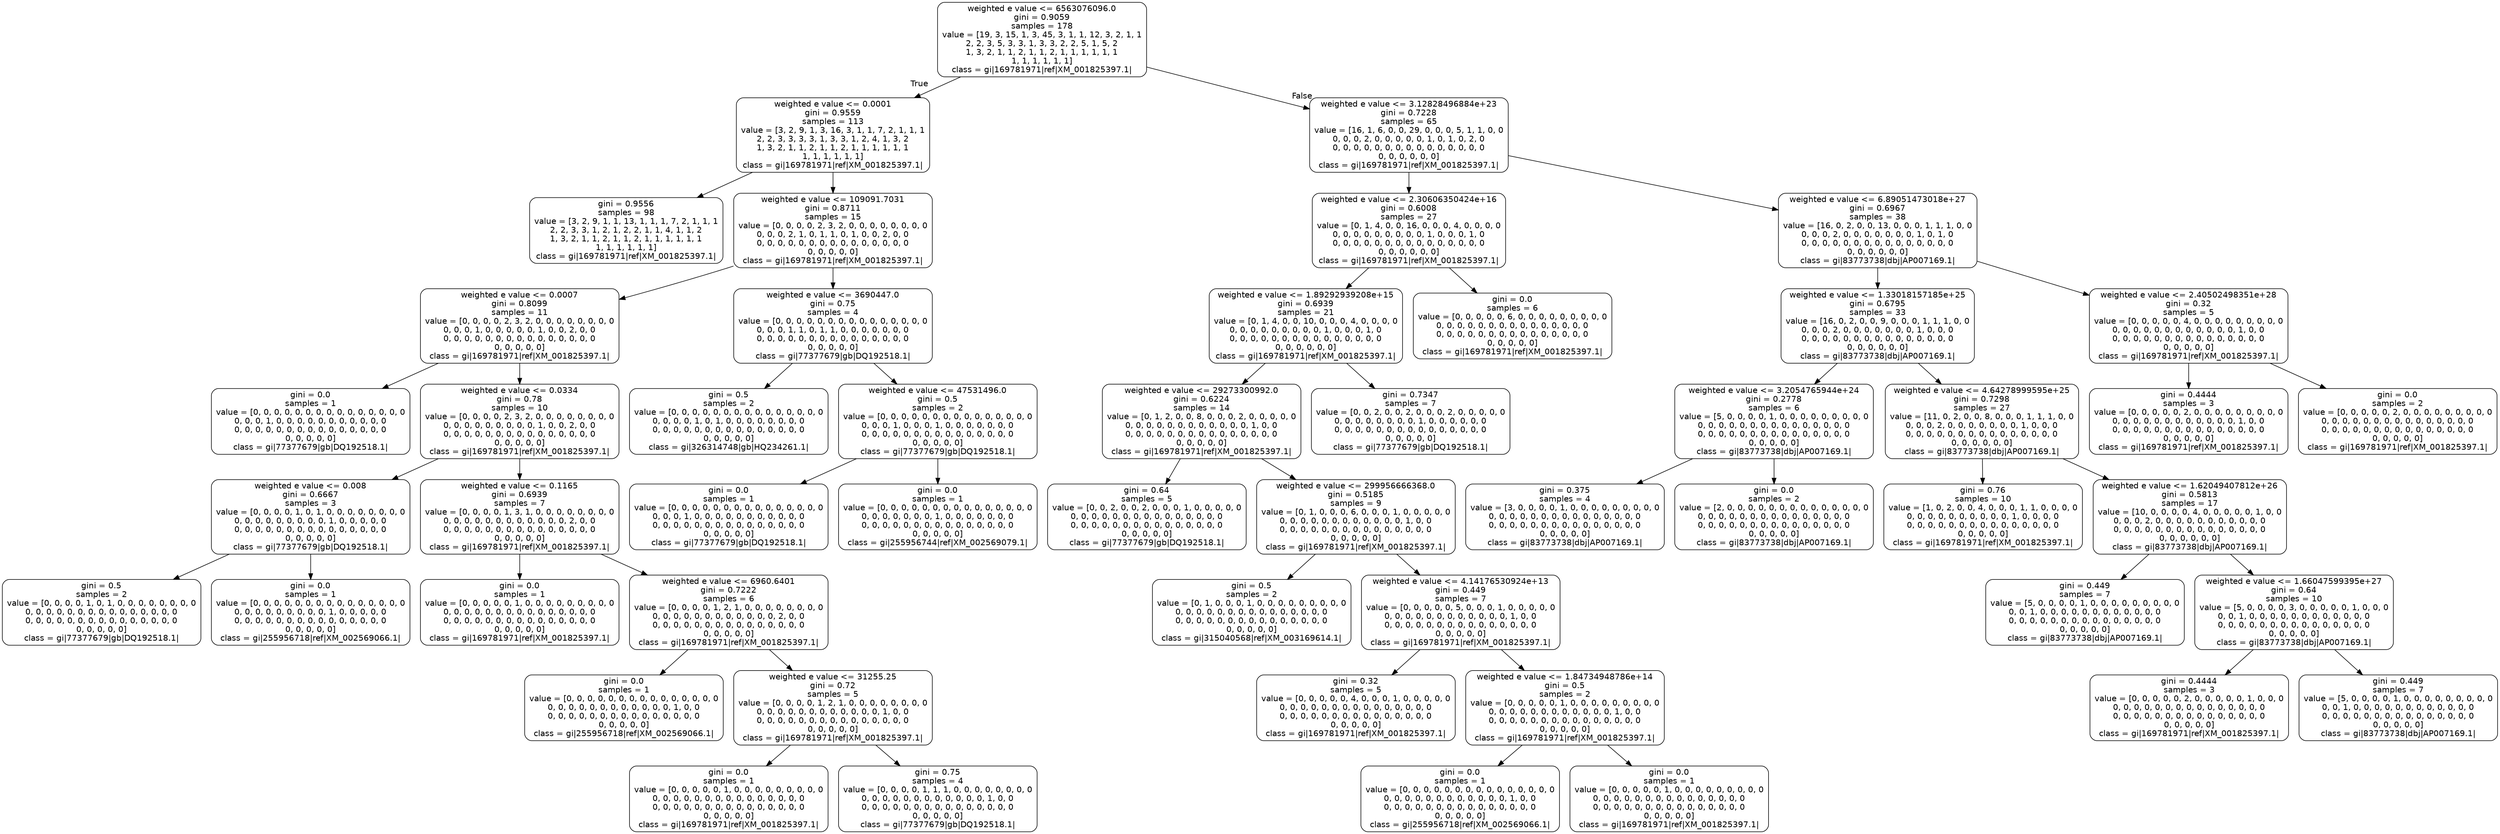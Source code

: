 digraph Tree {
node [shape=box, style="rounded", color="black", fontname=helvetica] ;
edge [fontname=helvetica] ;
0 [label="weighted e value <= 6563076096.0\ngini = 0.9059\nsamples = 178\nvalue = [19, 3, 15, 1, 3, 45, 3, 1, 1, 12, 3, 2, 1, 1\n2, 2, 3, 5, 3, 3, 1, 3, 3, 2, 2, 5, 1, 5, 2\n1, 3, 2, 1, 1, 2, 1, 1, 2, 1, 1, 1, 1, 1, 1\n1, 1, 1, 1, 1, 1]\nclass = gi|169781971|ref|XM_001825397.1|"] ;
1 [label="weighted e value <= 0.0001\ngini = 0.9559\nsamples = 113\nvalue = [3, 2, 9, 1, 3, 16, 3, 1, 1, 7, 2, 1, 1, 1\n2, 2, 3, 3, 3, 3, 1, 3, 3, 1, 2, 4, 1, 3, 2\n1, 3, 2, 1, 1, 2, 1, 1, 2, 1, 1, 1, 1, 1, 1\n1, 1, 1, 1, 1, 1]\nclass = gi|169781971|ref|XM_001825397.1|"] ;
0 -> 1 [labeldistance=2.5, labelangle=45, headlabel="True"] ;
2 [label="gini = 0.9556\nsamples = 98\nvalue = [3, 2, 9, 1, 1, 13, 1, 1, 1, 7, 2, 1, 1, 1\n2, 2, 3, 3, 1, 2, 1, 2, 2, 1, 1, 4, 1, 1, 2\n1, 3, 2, 1, 1, 2, 1, 1, 2, 1, 1, 1, 1, 1, 1\n1, 1, 1, 1, 1, 1]\nclass = gi|169781971|ref|XM_001825397.1|"] ;
1 -> 2 ;
3 [label="weighted e value <= 109091.7031\ngini = 0.8711\nsamples = 15\nvalue = [0, 0, 0, 0, 2, 3, 2, 0, 0, 0, 0, 0, 0, 0, 0\n0, 0, 0, 2, 1, 0, 1, 1, 0, 1, 0, 0, 2, 0, 0\n0, 0, 0, 0, 0, 0, 0, 0, 0, 0, 0, 0, 0, 0, 0\n0, 0, 0, 0, 0]\nclass = gi|169781971|ref|XM_001825397.1|"] ;
1 -> 3 ;
4 [label="weighted e value <= 0.0007\ngini = 0.8099\nsamples = 11\nvalue = [0, 0, 0, 0, 2, 3, 2, 0, 0, 0, 0, 0, 0, 0, 0\n0, 0, 0, 1, 0, 0, 0, 0, 0, 1, 0, 0, 2, 0, 0\n0, 0, 0, 0, 0, 0, 0, 0, 0, 0, 0, 0, 0, 0, 0\n0, 0, 0, 0, 0]\nclass = gi|169781971|ref|XM_001825397.1|"] ;
3 -> 4 ;
5 [label="gini = 0.0\nsamples = 1\nvalue = [0, 0, 0, 0, 0, 0, 0, 0, 0, 0, 0, 0, 0, 0, 0\n0, 0, 0, 1, 0, 0, 0, 0, 0, 0, 0, 0, 0, 0, 0\n0, 0, 0, 0, 0, 0, 0, 0, 0, 0, 0, 0, 0, 0, 0\n0, 0, 0, 0, 0]\nclass = gi|77377679|gb|DQ192518.1|"] ;
4 -> 5 ;
6 [label="weighted e value <= 0.0334\ngini = 0.78\nsamples = 10\nvalue = [0, 0, 0, 0, 2, 3, 2, 0, 0, 0, 0, 0, 0, 0, 0\n0, 0, 0, 0, 0, 0, 0, 0, 0, 1, 0, 0, 2, 0, 0\n0, 0, 0, 0, 0, 0, 0, 0, 0, 0, 0, 0, 0, 0, 0\n0, 0, 0, 0, 0]\nclass = gi|169781971|ref|XM_001825397.1|"] ;
4 -> 6 ;
7 [label="weighted e value <= 0.008\ngini = 0.6667\nsamples = 3\nvalue = [0, 0, 0, 0, 1, 0, 1, 0, 0, 0, 0, 0, 0, 0, 0\n0, 0, 0, 0, 0, 0, 0, 0, 0, 1, 0, 0, 0, 0, 0\n0, 0, 0, 0, 0, 0, 0, 0, 0, 0, 0, 0, 0, 0, 0\n0, 0, 0, 0, 0]\nclass = gi|77377679|gb|DQ192518.1|"] ;
6 -> 7 ;
8 [label="gini = 0.5\nsamples = 2\nvalue = [0, 0, 0, 0, 1, 0, 1, 0, 0, 0, 0, 0, 0, 0, 0\n0, 0, 0, 0, 0, 0, 0, 0, 0, 0, 0, 0, 0, 0, 0\n0, 0, 0, 0, 0, 0, 0, 0, 0, 0, 0, 0, 0, 0, 0\n0, 0, 0, 0, 0]\nclass = gi|77377679|gb|DQ192518.1|"] ;
7 -> 8 ;
9 [label="gini = 0.0\nsamples = 1\nvalue = [0, 0, 0, 0, 0, 0, 0, 0, 0, 0, 0, 0, 0, 0, 0\n0, 0, 0, 0, 0, 0, 0, 0, 0, 1, 0, 0, 0, 0, 0\n0, 0, 0, 0, 0, 0, 0, 0, 0, 0, 0, 0, 0, 0, 0\n0, 0, 0, 0, 0]\nclass = gi|255956718|ref|XM_002569066.1|"] ;
7 -> 9 ;
10 [label="weighted e value <= 0.1165\ngini = 0.6939\nsamples = 7\nvalue = [0, 0, 0, 0, 1, 3, 1, 0, 0, 0, 0, 0, 0, 0, 0\n0, 0, 0, 0, 0, 0, 0, 0, 0, 0, 0, 0, 2, 0, 0\n0, 0, 0, 0, 0, 0, 0, 0, 0, 0, 0, 0, 0, 0, 0\n0, 0, 0, 0, 0]\nclass = gi|169781971|ref|XM_001825397.1|"] ;
6 -> 10 ;
11 [label="gini = 0.0\nsamples = 1\nvalue = [0, 0, 0, 0, 0, 1, 0, 0, 0, 0, 0, 0, 0, 0, 0\n0, 0, 0, 0, 0, 0, 0, 0, 0, 0, 0, 0, 0, 0, 0\n0, 0, 0, 0, 0, 0, 0, 0, 0, 0, 0, 0, 0, 0, 0\n0, 0, 0, 0, 0]\nclass = gi|169781971|ref|XM_001825397.1|"] ;
10 -> 11 ;
12 [label="weighted e value <= 6960.6401\ngini = 0.7222\nsamples = 6\nvalue = [0, 0, 0, 0, 1, 2, 1, 0, 0, 0, 0, 0, 0, 0, 0\n0, 0, 0, 0, 0, 0, 0, 0, 0, 0, 0, 0, 2, 0, 0\n0, 0, 0, 0, 0, 0, 0, 0, 0, 0, 0, 0, 0, 0, 0\n0, 0, 0, 0, 0]\nclass = gi|169781971|ref|XM_001825397.1|"] ;
10 -> 12 ;
13 [label="gini = 0.0\nsamples = 1\nvalue = [0, 0, 0, 0, 0, 0, 0, 0, 0, 0, 0, 0, 0, 0, 0\n0, 0, 0, 0, 0, 0, 0, 0, 0, 0, 0, 0, 1, 0, 0\n0, 0, 0, 0, 0, 0, 0, 0, 0, 0, 0, 0, 0, 0, 0\n0, 0, 0, 0, 0]\nclass = gi|255956718|ref|XM_002569066.1|"] ;
12 -> 13 ;
14 [label="weighted e value <= 31255.25\ngini = 0.72\nsamples = 5\nvalue = [0, 0, 0, 0, 1, 2, 1, 0, 0, 0, 0, 0, 0, 0, 0\n0, 0, 0, 0, 0, 0, 0, 0, 0, 0, 0, 0, 1, 0, 0\n0, 0, 0, 0, 0, 0, 0, 0, 0, 0, 0, 0, 0, 0, 0\n0, 0, 0, 0, 0]\nclass = gi|169781971|ref|XM_001825397.1|"] ;
12 -> 14 ;
15 [label="gini = 0.0\nsamples = 1\nvalue = [0, 0, 0, 0, 0, 1, 0, 0, 0, 0, 0, 0, 0, 0, 0\n0, 0, 0, 0, 0, 0, 0, 0, 0, 0, 0, 0, 0, 0, 0\n0, 0, 0, 0, 0, 0, 0, 0, 0, 0, 0, 0, 0, 0, 0\n0, 0, 0, 0, 0]\nclass = gi|169781971|ref|XM_001825397.1|"] ;
14 -> 15 ;
16 [label="gini = 0.75\nsamples = 4\nvalue = [0, 0, 0, 0, 1, 1, 1, 0, 0, 0, 0, 0, 0, 0, 0\n0, 0, 0, 0, 0, 0, 0, 0, 0, 0, 0, 0, 1, 0, 0\n0, 0, 0, 0, 0, 0, 0, 0, 0, 0, 0, 0, 0, 0, 0\n0, 0, 0, 0, 0]\nclass = gi|77377679|gb|DQ192518.1|"] ;
14 -> 16 ;
17 [label="weighted e value <= 3690447.0\ngini = 0.75\nsamples = 4\nvalue = [0, 0, 0, 0, 0, 0, 0, 0, 0, 0, 0, 0, 0, 0, 0\n0, 0, 0, 1, 1, 0, 1, 1, 0, 0, 0, 0, 0, 0, 0\n0, 0, 0, 0, 0, 0, 0, 0, 0, 0, 0, 0, 0, 0, 0\n0, 0, 0, 0, 0]\nclass = gi|77377679|gb|DQ192518.1|"] ;
3 -> 17 ;
18 [label="gini = 0.5\nsamples = 2\nvalue = [0, 0, 0, 0, 0, 0, 0, 0, 0, 0, 0, 0, 0, 0, 0\n0, 0, 0, 0, 1, 0, 1, 0, 0, 0, 0, 0, 0, 0, 0\n0, 0, 0, 0, 0, 0, 0, 0, 0, 0, 0, 0, 0, 0, 0\n0, 0, 0, 0, 0]\nclass = gi|326314748|gb|HQ234261.1|"] ;
17 -> 18 ;
19 [label="weighted e value <= 47531496.0\ngini = 0.5\nsamples = 2\nvalue = [0, 0, 0, 0, 0, 0, 0, 0, 0, 0, 0, 0, 0, 0, 0\n0, 0, 0, 1, 0, 0, 0, 1, 0, 0, 0, 0, 0, 0, 0\n0, 0, 0, 0, 0, 0, 0, 0, 0, 0, 0, 0, 0, 0, 0\n0, 0, 0, 0, 0]\nclass = gi|77377679|gb|DQ192518.1|"] ;
17 -> 19 ;
20 [label="gini = 0.0\nsamples = 1\nvalue = [0, 0, 0, 0, 0, 0, 0, 0, 0, 0, 0, 0, 0, 0, 0\n0, 0, 0, 1, 0, 0, 0, 0, 0, 0, 0, 0, 0, 0, 0\n0, 0, 0, 0, 0, 0, 0, 0, 0, 0, 0, 0, 0, 0, 0\n0, 0, 0, 0, 0]\nclass = gi|77377679|gb|DQ192518.1|"] ;
19 -> 20 ;
21 [label="gini = 0.0\nsamples = 1\nvalue = [0, 0, 0, 0, 0, 0, 0, 0, 0, 0, 0, 0, 0, 0, 0\n0, 0, 0, 0, 0, 0, 0, 1, 0, 0, 0, 0, 0, 0, 0\n0, 0, 0, 0, 0, 0, 0, 0, 0, 0, 0, 0, 0, 0, 0\n0, 0, 0, 0, 0]\nclass = gi|255956744|ref|XM_002569079.1|"] ;
19 -> 21 ;
22 [label="weighted e value <= 3.12828496884e+23\ngini = 0.7228\nsamples = 65\nvalue = [16, 1, 6, 0, 0, 29, 0, 0, 0, 5, 1, 1, 0, 0\n0, 0, 0, 2, 0, 0, 0, 0, 0, 1, 0, 1, 0, 2, 0\n0, 0, 0, 0, 0, 0, 0, 0, 0, 0, 0, 0, 0, 0, 0\n0, 0, 0, 0, 0, 0]\nclass = gi|169781971|ref|XM_001825397.1|"] ;
0 -> 22 [labeldistance=2.5, labelangle=-45, headlabel="False"] ;
23 [label="weighted e value <= 2.30606350424e+16\ngini = 0.6008\nsamples = 27\nvalue = [0, 1, 4, 0, 0, 16, 0, 0, 0, 4, 0, 0, 0, 0\n0, 0, 0, 0, 0, 0, 0, 0, 0, 1, 0, 0, 0, 1, 0\n0, 0, 0, 0, 0, 0, 0, 0, 0, 0, 0, 0, 0, 0, 0\n0, 0, 0, 0, 0, 0]\nclass = gi|169781971|ref|XM_001825397.1|"] ;
22 -> 23 ;
24 [label="weighted e value <= 1.89292939208e+15\ngini = 0.6939\nsamples = 21\nvalue = [0, 1, 4, 0, 0, 10, 0, 0, 0, 4, 0, 0, 0, 0\n0, 0, 0, 0, 0, 0, 0, 0, 0, 1, 0, 0, 0, 1, 0\n0, 0, 0, 0, 0, 0, 0, 0, 0, 0, 0, 0, 0, 0, 0\n0, 0, 0, 0, 0, 0]\nclass = gi|169781971|ref|XM_001825397.1|"] ;
23 -> 24 ;
25 [label="weighted e value <= 29273300992.0\ngini = 0.6224\nsamples = 14\nvalue = [0, 1, 2, 0, 0, 8, 0, 0, 0, 2, 0, 0, 0, 0, 0\n0, 0, 0, 0, 0, 0, 0, 0, 0, 0, 0, 0, 1, 0, 0\n0, 0, 0, 0, 0, 0, 0, 0, 0, 0, 0, 0, 0, 0, 0\n0, 0, 0, 0, 0]\nclass = gi|169781971|ref|XM_001825397.1|"] ;
24 -> 25 ;
26 [label="gini = 0.64\nsamples = 5\nvalue = [0, 0, 2, 0, 0, 2, 0, 0, 0, 1, 0, 0, 0, 0, 0\n0, 0, 0, 0, 0, 0, 0, 0, 0, 0, 0, 0, 0, 0, 0\n0, 0, 0, 0, 0, 0, 0, 0, 0, 0, 0, 0, 0, 0, 0\n0, 0, 0, 0, 0]\nclass = gi|77377679|gb|DQ192518.1|"] ;
25 -> 26 ;
27 [label="weighted e value <= 299956666368.0\ngini = 0.5185\nsamples = 9\nvalue = [0, 1, 0, 0, 0, 6, 0, 0, 0, 1, 0, 0, 0, 0, 0\n0, 0, 0, 0, 0, 0, 0, 0, 0, 0, 0, 0, 1, 0, 0\n0, 0, 0, 0, 0, 0, 0, 0, 0, 0, 0, 0, 0, 0, 0\n0, 0, 0, 0, 0]\nclass = gi|169781971|ref|XM_001825397.1|"] ;
25 -> 27 ;
28 [label="gini = 0.5\nsamples = 2\nvalue = [0, 1, 0, 0, 0, 1, 0, 0, 0, 0, 0, 0, 0, 0, 0\n0, 0, 0, 0, 0, 0, 0, 0, 0, 0, 0, 0, 0, 0, 0\n0, 0, 0, 0, 0, 0, 0, 0, 0, 0, 0, 0, 0, 0, 0\n0, 0, 0, 0, 0]\nclass = gi|315040568|ref|XM_003169614.1|"] ;
27 -> 28 ;
29 [label="weighted e value <= 4.14176530924e+13\ngini = 0.449\nsamples = 7\nvalue = [0, 0, 0, 0, 0, 5, 0, 0, 0, 1, 0, 0, 0, 0, 0\n0, 0, 0, 0, 0, 0, 0, 0, 0, 0, 0, 0, 1, 0, 0\n0, 0, 0, 0, 0, 0, 0, 0, 0, 0, 0, 0, 0, 0, 0\n0, 0, 0, 0, 0]\nclass = gi|169781971|ref|XM_001825397.1|"] ;
27 -> 29 ;
30 [label="gini = 0.32\nsamples = 5\nvalue = [0, 0, 0, 0, 0, 4, 0, 0, 0, 1, 0, 0, 0, 0, 0\n0, 0, 0, 0, 0, 0, 0, 0, 0, 0, 0, 0, 0, 0, 0\n0, 0, 0, 0, 0, 0, 0, 0, 0, 0, 0, 0, 0, 0, 0\n0, 0, 0, 0, 0]\nclass = gi|169781971|ref|XM_001825397.1|"] ;
29 -> 30 ;
31 [label="weighted e value <= 1.84734948786e+14\ngini = 0.5\nsamples = 2\nvalue = [0, 0, 0, 0, 0, 1, 0, 0, 0, 0, 0, 0, 0, 0, 0\n0, 0, 0, 0, 0, 0, 0, 0, 0, 0, 0, 0, 1, 0, 0\n0, 0, 0, 0, 0, 0, 0, 0, 0, 0, 0, 0, 0, 0, 0\n0, 0, 0, 0, 0]\nclass = gi|169781971|ref|XM_001825397.1|"] ;
29 -> 31 ;
32 [label="gini = 0.0\nsamples = 1\nvalue = [0, 0, 0, 0, 0, 0, 0, 0, 0, 0, 0, 0, 0, 0, 0\n0, 0, 0, 0, 0, 0, 0, 0, 0, 0, 0, 0, 1, 0, 0\n0, 0, 0, 0, 0, 0, 0, 0, 0, 0, 0, 0, 0, 0, 0\n0, 0, 0, 0, 0]\nclass = gi|255956718|ref|XM_002569066.1|"] ;
31 -> 32 ;
33 [label="gini = 0.0\nsamples = 1\nvalue = [0, 0, 0, 0, 0, 1, 0, 0, 0, 0, 0, 0, 0, 0, 0\n0, 0, 0, 0, 0, 0, 0, 0, 0, 0, 0, 0, 0, 0, 0\n0, 0, 0, 0, 0, 0, 0, 0, 0, 0, 0, 0, 0, 0, 0\n0, 0, 0, 0, 0]\nclass = gi|169781971|ref|XM_001825397.1|"] ;
31 -> 33 ;
34 [label="gini = 0.7347\nsamples = 7\nvalue = [0, 0, 2, 0, 0, 2, 0, 0, 0, 2, 0, 0, 0, 0, 0\n0, 0, 0, 0, 0, 0, 0, 0, 1, 0, 0, 0, 0, 0, 0\n0, 0, 0, 0, 0, 0, 0, 0, 0, 0, 0, 0, 0, 0, 0\n0, 0, 0, 0, 0]\nclass = gi|77377679|gb|DQ192518.1|"] ;
24 -> 34 ;
35 [label="gini = 0.0\nsamples = 6\nvalue = [0, 0, 0, 0, 0, 6, 0, 0, 0, 0, 0, 0, 0, 0, 0\n0, 0, 0, 0, 0, 0, 0, 0, 0, 0, 0, 0, 0, 0, 0\n0, 0, 0, 0, 0, 0, 0, 0, 0, 0, 0, 0, 0, 0, 0\n0, 0, 0, 0, 0]\nclass = gi|169781971|ref|XM_001825397.1|"] ;
23 -> 35 ;
36 [label="weighted e value <= 6.89051473018e+27\ngini = 0.6967\nsamples = 38\nvalue = [16, 0, 2, 0, 0, 13, 0, 0, 0, 1, 1, 1, 0, 0\n0, 0, 0, 2, 0, 0, 0, 0, 0, 0, 0, 1, 0, 1, 0\n0, 0, 0, 0, 0, 0, 0, 0, 0, 0, 0, 0, 0, 0, 0\n0, 0, 0, 0, 0, 0]\nclass = gi|83773738|dbj|AP007169.1|"] ;
22 -> 36 ;
37 [label="weighted e value <= 1.33018157185e+25\ngini = 0.6795\nsamples = 33\nvalue = [16, 0, 2, 0, 0, 9, 0, 0, 0, 1, 1, 1, 0, 0\n0, 0, 0, 2, 0, 0, 0, 0, 0, 0, 0, 1, 0, 0, 0\n0, 0, 0, 0, 0, 0, 0, 0, 0, 0, 0, 0, 0, 0, 0\n0, 0, 0, 0, 0, 0]\nclass = gi|83773738|dbj|AP007169.1|"] ;
36 -> 37 ;
38 [label="weighted e value <= 3.2054765944e+24\ngini = 0.2778\nsamples = 6\nvalue = [5, 0, 0, 0, 0, 1, 0, 0, 0, 0, 0, 0, 0, 0, 0\n0, 0, 0, 0, 0, 0, 0, 0, 0, 0, 0, 0, 0, 0, 0\n0, 0, 0, 0, 0, 0, 0, 0, 0, 0, 0, 0, 0, 0, 0\n0, 0, 0, 0, 0]\nclass = gi|83773738|dbj|AP007169.1|"] ;
37 -> 38 ;
39 [label="gini = 0.375\nsamples = 4\nvalue = [3, 0, 0, 0, 0, 1, 0, 0, 0, 0, 0, 0, 0, 0, 0\n0, 0, 0, 0, 0, 0, 0, 0, 0, 0, 0, 0, 0, 0, 0\n0, 0, 0, 0, 0, 0, 0, 0, 0, 0, 0, 0, 0, 0, 0\n0, 0, 0, 0, 0]\nclass = gi|83773738|dbj|AP007169.1|"] ;
38 -> 39 ;
40 [label="gini = 0.0\nsamples = 2\nvalue = [2, 0, 0, 0, 0, 0, 0, 0, 0, 0, 0, 0, 0, 0, 0\n0, 0, 0, 0, 0, 0, 0, 0, 0, 0, 0, 0, 0, 0, 0\n0, 0, 0, 0, 0, 0, 0, 0, 0, 0, 0, 0, 0, 0, 0\n0, 0, 0, 0, 0]\nclass = gi|83773738|dbj|AP007169.1|"] ;
38 -> 40 ;
41 [label="weighted e value <= 4.64278999595e+25\ngini = 0.7298\nsamples = 27\nvalue = [11, 0, 2, 0, 0, 8, 0, 0, 0, 1, 1, 1, 0, 0\n0, 0, 0, 2, 0, 0, 0, 0, 0, 0, 0, 1, 0, 0, 0\n0, 0, 0, 0, 0, 0, 0, 0, 0, 0, 0, 0, 0, 0, 0\n0, 0, 0, 0, 0, 0]\nclass = gi|83773738|dbj|AP007169.1|"] ;
37 -> 41 ;
42 [label="gini = 0.76\nsamples = 10\nvalue = [1, 0, 2, 0, 0, 4, 0, 0, 0, 1, 1, 0, 0, 0, 0\n0, 0, 0, 0, 0, 0, 0, 0, 0, 0, 1, 0, 0, 0, 0\n0, 0, 0, 0, 0, 0, 0, 0, 0, 0, 0, 0, 0, 0, 0\n0, 0, 0, 0, 0]\nclass = gi|169781971|ref|XM_001825397.1|"] ;
41 -> 42 ;
43 [label="weighted e value <= 1.62049407812e+26\ngini = 0.5813\nsamples = 17\nvalue = [10, 0, 0, 0, 0, 4, 0, 0, 0, 0, 0, 1, 0, 0\n0, 0, 0, 2, 0, 0, 0, 0, 0, 0, 0, 0, 0, 0, 0\n0, 0, 0, 0, 0, 0, 0, 0, 0, 0, 0, 0, 0, 0, 0\n0, 0, 0, 0, 0, 0]\nclass = gi|83773738|dbj|AP007169.1|"] ;
41 -> 43 ;
44 [label="gini = 0.449\nsamples = 7\nvalue = [5, 0, 0, 0, 0, 1, 0, 0, 0, 0, 0, 0, 0, 0, 0\n0, 0, 1, 0, 0, 0, 0, 0, 0, 0, 0, 0, 0, 0, 0\n0, 0, 0, 0, 0, 0, 0, 0, 0, 0, 0, 0, 0, 0, 0\n0, 0, 0, 0, 0]\nclass = gi|83773738|dbj|AP007169.1|"] ;
43 -> 44 ;
45 [label="weighted e value <= 1.66047599395e+27\ngini = 0.64\nsamples = 10\nvalue = [5, 0, 0, 0, 0, 3, 0, 0, 0, 0, 0, 1, 0, 0, 0\n0, 0, 1, 0, 0, 0, 0, 0, 0, 0, 0, 0, 0, 0, 0\n0, 0, 0, 0, 0, 0, 0, 0, 0, 0, 0, 0, 0, 0, 0\n0, 0, 0, 0, 0]\nclass = gi|83773738|dbj|AP007169.1|"] ;
43 -> 45 ;
46 [label="gini = 0.4444\nsamples = 3\nvalue = [0, 0, 0, 0, 0, 2, 0, 0, 0, 0, 0, 1, 0, 0, 0\n0, 0, 0, 0, 0, 0, 0, 0, 0, 0, 0, 0, 0, 0, 0\n0, 0, 0, 0, 0, 0, 0, 0, 0, 0, 0, 0, 0, 0, 0\n0, 0, 0, 0, 0]\nclass = gi|169781971|ref|XM_001825397.1|"] ;
45 -> 46 ;
47 [label="gini = 0.449\nsamples = 7\nvalue = [5, 0, 0, 0, 0, 1, 0, 0, 0, 0, 0, 0, 0, 0, 0\n0, 0, 1, 0, 0, 0, 0, 0, 0, 0, 0, 0, 0, 0, 0\n0, 0, 0, 0, 0, 0, 0, 0, 0, 0, 0, 0, 0, 0, 0\n0, 0, 0, 0, 0]\nclass = gi|83773738|dbj|AP007169.1|"] ;
45 -> 47 ;
48 [label="weighted e value <= 2.40502498351e+28\ngini = 0.32\nsamples = 5\nvalue = [0, 0, 0, 0, 0, 4, 0, 0, 0, 0, 0, 0, 0, 0, 0\n0, 0, 0, 0, 0, 0, 0, 0, 0, 0, 0, 0, 1, 0, 0\n0, 0, 0, 0, 0, 0, 0, 0, 0, 0, 0, 0, 0, 0, 0\n0, 0, 0, 0, 0]\nclass = gi|169781971|ref|XM_001825397.1|"] ;
36 -> 48 ;
49 [label="gini = 0.4444\nsamples = 3\nvalue = [0, 0, 0, 0, 0, 2, 0, 0, 0, 0, 0, 0, 0, 0, 0\n0, 0, 0, 0, 0, 0, 0, 0, 0, 0, 0, 0, 1, 0, 0\n0, 0, 0, 0, 0, 0, 0, 0, 0, 0, 0, 0, 0, 0, 0\n0, 0, 0, 0, 0]\nclass = gi|169781971|ref|XM_001825397.1|"] ;
48 -> 49 ;
50 [label="gini = 0.0\nsamples = 2\nvalue = [0, 0, 0, 0, 0, 2, 0, 0, 0, 0, 0, 0, 0, 0, 0\n0, 0, 0, 0, 0, 0, 0, 0, 0, 0, 0, 0, 0, 0, 0\n0, 0, 0, 0, 0, 0, 0, 0, 0, 0, 0, 0, 0, 0, 0\n0, 0, 0, 0, 0]\nclass = gi|169781971|ref|XM_001825397.1|"] ;
48 -> 50 ;
}